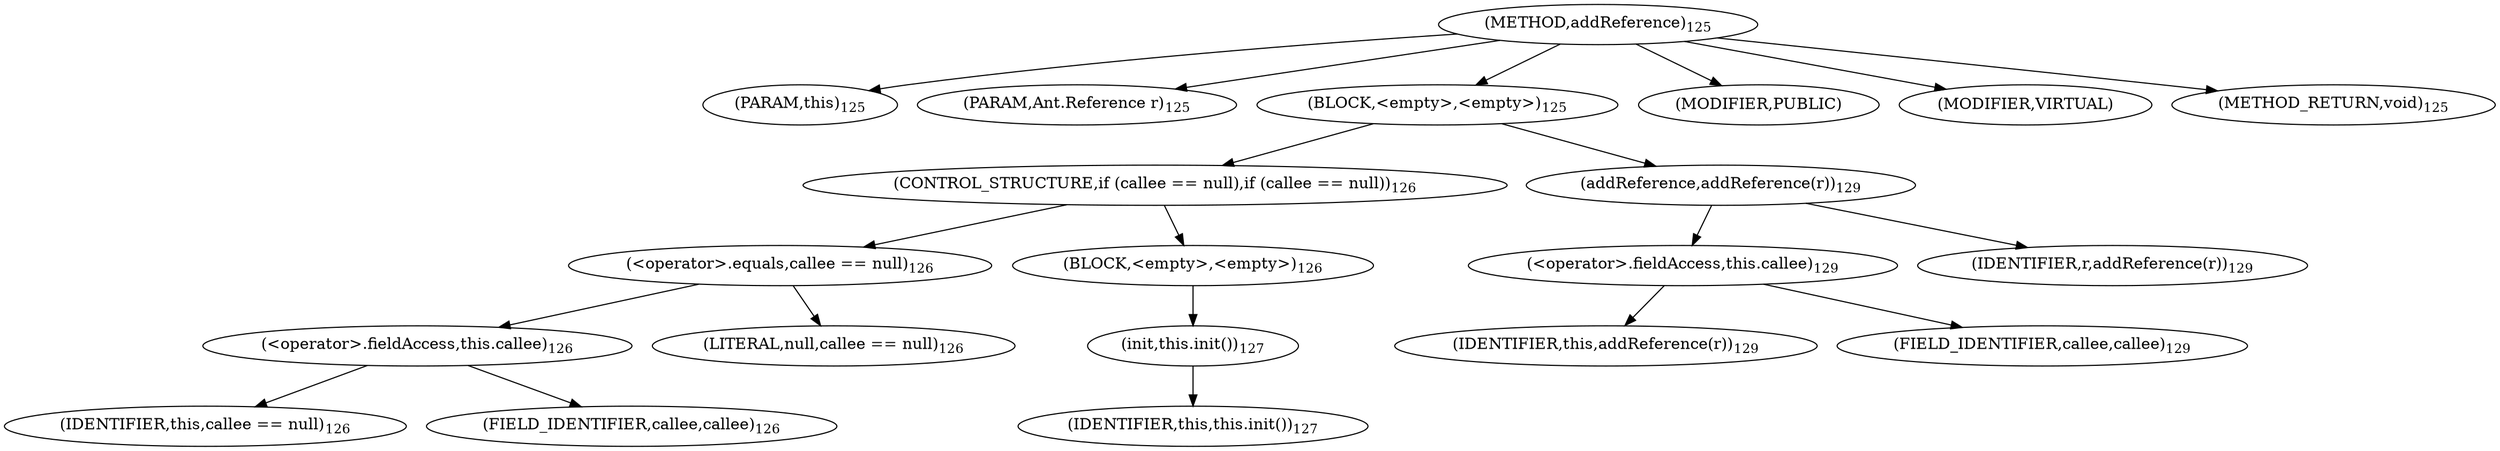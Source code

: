 digraph "addReference" {  
"160" [label = <(METHOD,addReference)<SUB>125</SUB>> ]
"14" [label = <(PARAM,this)<SUB>125</SUB>> ]
"161" [label = <(PARAM,Ant.Reference r)<SUB>125</SUB>> ]
"162" [label = <(BLOCK,&lt;empty&gt;,&lt;empty&gt;)<SUB>125</SUB>> ]
"163" [label = <(CONTROL_STRUCTURE,if (callee == null),if (callee == null))<SUB>126</SUB>> ]
"164" [label = <(&lt;operator&gt;.equals,callee == null)<SUB>126</SUB>> ]
"165" [label = <(&lt;operator&gt;.fieldAccess,this.callee)<SUB>126</SUB>> ]
"166" [label = <(IDENTIFIER,this,callee == null)<SUB>126</SUB>> ]
"167" [label = <(FIELD_IDENTIFIER,callee,callee)<SUB>126</SUB>> ]
"168" [label = <(LITERAL,null,callee == null)<SUB>126</SUB>> ]
"169" [label = <(BLOCK,&lt;empty&gt;,&lt;empty&gt;)<SUB>126</SUB>> ]
"170" [label = <(init,this.init())<SUB>127</SUB>> ]
"13" [label = <(IDENTIFIER,this,this.init())<SUB>127</SUB>> ]
"171" [label = <(addReference,addReference(r))<SUB>129</SUB>> ]
"172" [label = <(&lt;operator&gt;.fieldAccess,this.callee)<SUB>129</SUB>> ]
"173" [label = <(IDENTIFIER,this,addReference(r))<SUB>129</SUB>> ]
"174" [label = <(FIELD_IDENTIFIER,callee,callee)<SUB>129</SUB>> ]
"175" [label = <(IDENTIFIER,r,addReference(r))<SUB>129</SUB>> ]
"176" [label = <(MODIFIER,PUBLIC)> ]
"177" [label = <(MODIFIER,VIRTUAL)> ]
"178" [label = <(METHOD_RETURN,void)<SUB>125</SUB>> ]
  "160" -> "14" 
  "160" -> "161" 
  "160" -> "162" 
  "160" -> "176" 
  "160" -> "177" 
  "160" -> "178" 
  "162" -> "163" 
  "162" -> "171" 
  "163" -> "164" 
  "163" -> "169" 
  "164" -> "165" 
  "164" -> "168" 
  "165" -> "166" 
  "165" -> "167" 
  "169" -> "170" 
  "170" -> "13" 
  "171" -> "172" 
  "171" -> "175" 
  "172" -> "173" 
  "172" -> "174" 
}

